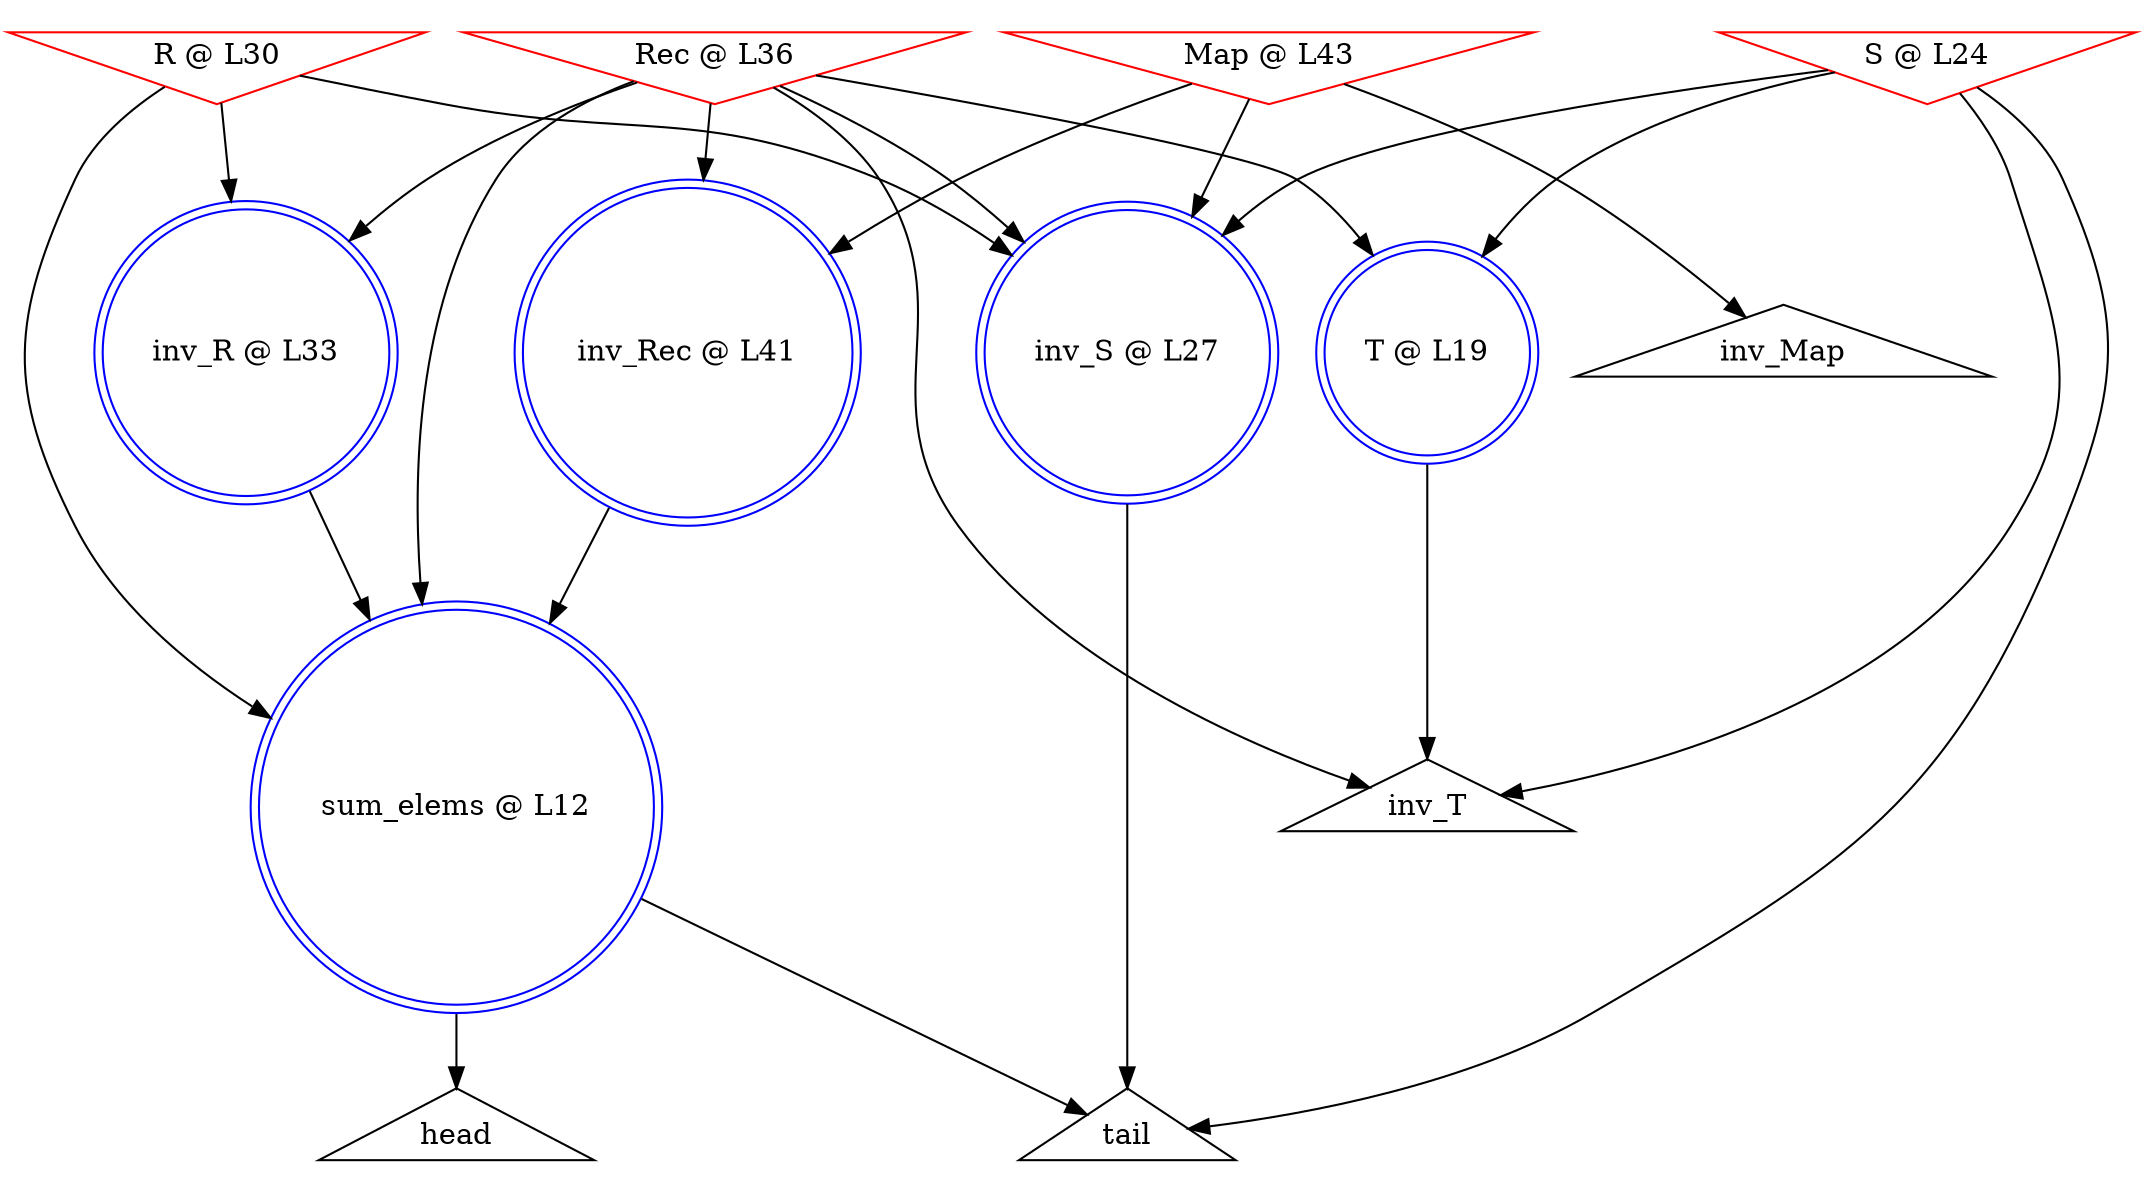 digraph G {
	 R [label="R @ L30", shape=invtriangle, color=red]
	 R -> inv_R;
	 R -> inv_S;
	 R -> sum_elems;
	 sum_elems [label="sum_elems @ L12", shape=doublecircle, color=blue]
	head [shape=triangle]	 sum_elems -> head;
	tail [shape=triangle]	 sum_elems -> tail;
	 T [label="T @ L19", shape=doublecircle, color=blue]
	inv_T [shape=triangle]	 T -> inv_T;
	 S [label="S @ L24", shape=invtriangle, color=red]
	 S -> T;
	 S -> inv_S;
	inv_T [shape=triangle]	 S -> inv_T;
	tail [shape=triangle]	 S -> tail;
	 Rec [label="Rec @ L36", shape=invtriangle, color=red]
	 Rec -> T;
	 Rec -> inv_R;
	 Rec -> inv_Rec;
	 Rec -> inv_S;
	inv_T [shape=triangle]	 Rec -> inv_T;
	 Rec -> sum_elems;
	 inv_Rec [label="inv_Rec @ L41", shape=doublecircle, color=blue]
	 inv_Rec -> sum_elems;
	 inv_R [label="inv_R @ L33", shape=doublecircle, color=blue]
	 inv_R -> sum_elems;
	 inv_S [label="inv_S @ L27", shape=doublecircle, color=blue]
	tail [shape=triangle]	 inv_S -> tail;
	 Map [label="Map @ L43", shape=invtriangle, color=red]
	inv_Map [shape=triangle]	 Map -> inv_Map;
	 Map -> inv_Rec;
	 Map -> inv_S;
}
